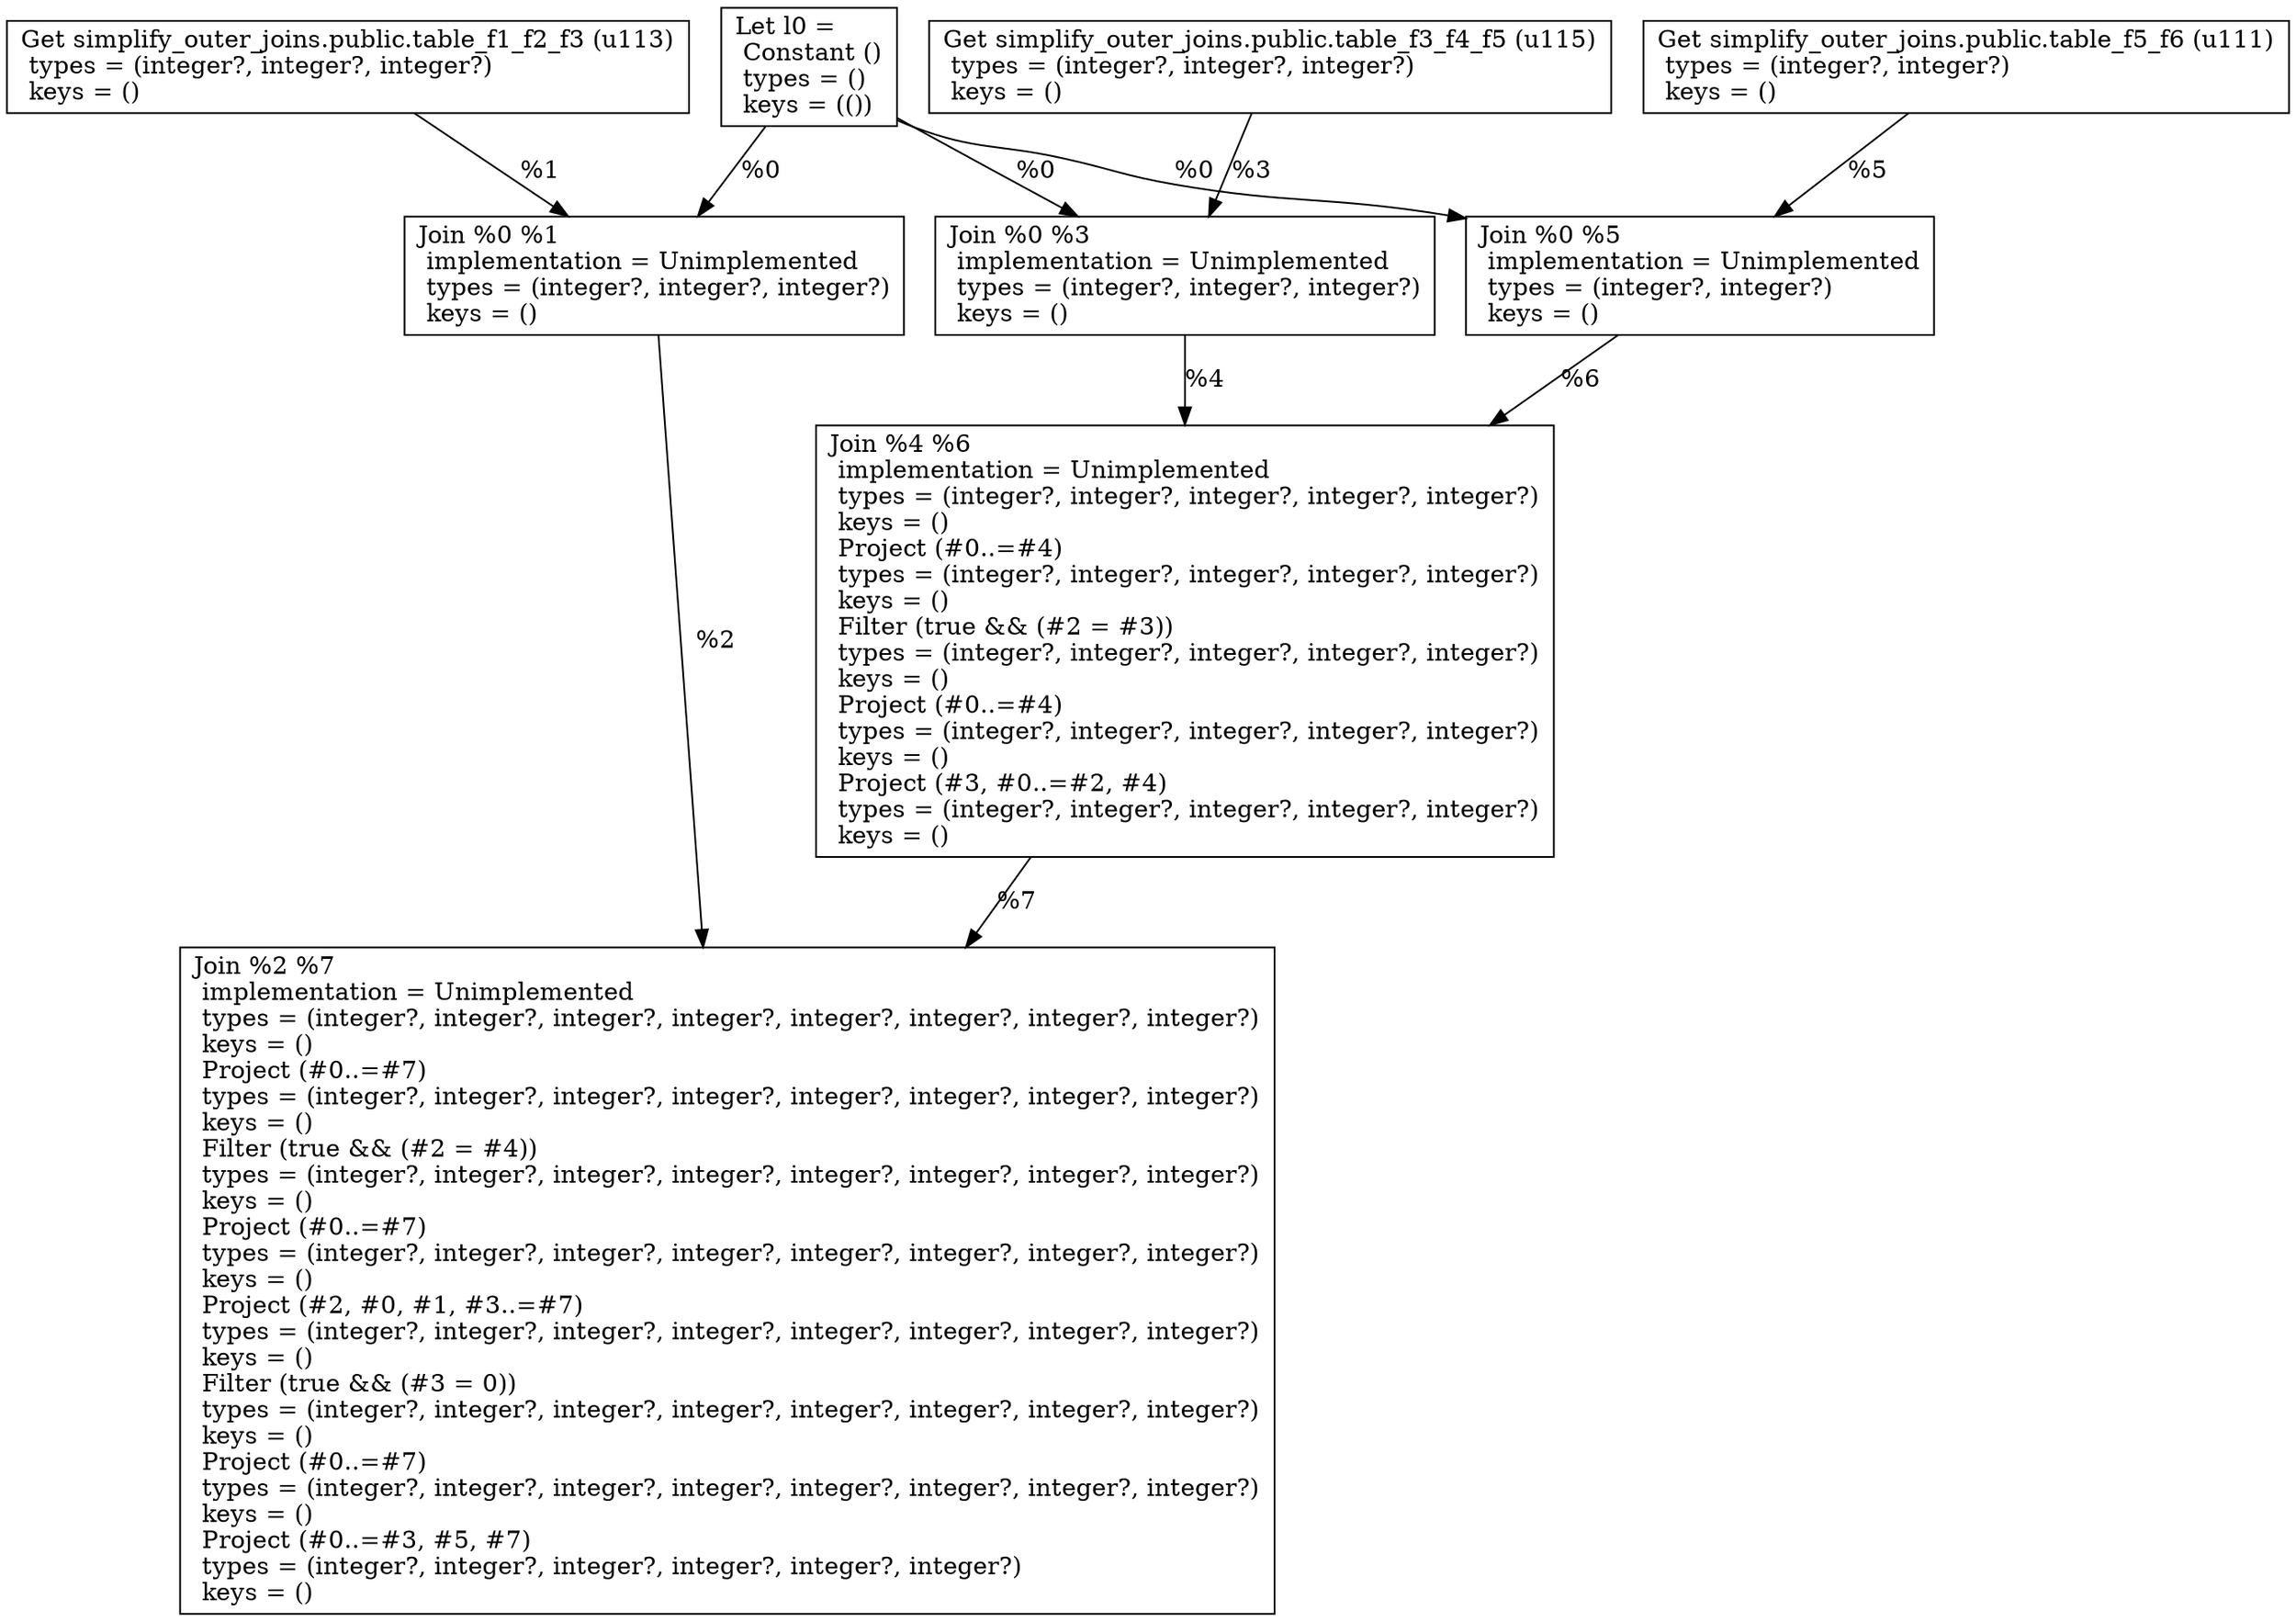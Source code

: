 digraph G {
    node0 [shape = record, label="Let l0 =\l Constant ()\l  types = ()\l  keys = (())\l"]
    node1 [shape = record, label=" Get simplify_outer_joins.public.table_f1_f2_f3 (u113)\l  types = (integer?, integer?, integer?)\l  keys = ()\l"]
    node2 [shape = record, label=" Join %0 %1\l  implementation = Unimplemented\l  types = (integer?, integer?, integer?)\l  keys = ()\l"]
    node3 [shape = record, label=" Get simplify_outer_joins.public.table_f3_f4_f5 (u115)\l  types = (integer?, integer?, integer?)\l  keys = ()\l"]
    node4 [shape = record, label=" Join %0 %3\l  implementation = Unimplemented\l  types = (integer?, integer?, integer?)\l  keys = ()\l"]
    node5 [shape = record, label=" Get simplify_outer_joins.public.table_f5_f6 (u111)\l  types = (integer?, integer?)\l  keys = ()\l"]
    node6 [shape = record, label=" Join %0 %5\l  implementation = Unimplemented\l  types = (integer?, integer?)\l  keys = ()\l"]
    node7 [shape = record, label=" Join %4 %6\l  implementation = Unimplemented\l  types = (integer?, integer?, integer?, integer?, integer?)\l  keys = ()\l Project (#0..=#4)\l  types = (integer?, integer?, integer?, integer?, integer?)\l  keys = ()\l Filter (true && (#2 = #3))\l  types = (integer?, integer?, integer?, integer?, integer?)\l  keys = ()\l Project (#0..=#4)\l  types = (integer?, integer?, integer?, integer?, integer?)\l  keys = ()\l Project (#3, #0..=#2, #4)\l  types = (integer?, integer?, integer?, integer?, integer?)\l  keys = ()\l"]
    node8 [shape = record, label=" Join %2 %7\l  implementation = Unimplemented\l  types = (integer?, integer?, integer?, integer?, integer?, integer?, integer?, integer?)\l  keys = ()\l Project (#0..=#7)\l  types = (integer?, integer?, integer?, integer?, integer?, integer?, integer?, integer?)\l  keys = ()\l Filter (true && (#2 = #4))\l  types = (integer?, integer?, integer?, integer?, integer?, integer?, integer?, integer?)\l  keys = ()\l Project (#0..=#7)\l  types = (integer?, integer?, integer?, integer?, integer?, integer?, integer?, integer?)\l  keys = ()\l Project (#2, #0, #1, #3..=#7)\l  types = (integer?, integer?, integer?, integer?, integer?, integer?, integer?, integer?)\l  keys = ()\l Filter (true && (#3 = 0))\l  types = (integer?, integer?, integer?, integer?, integer?, integer?, integer?, integer?)\l  keys = ()\l Project (#0..=#7)\l  types = (integer?, integer?, integer?, integer?, integer?, integer?, integer?, integer?)\l  keys = ()\l Project (#0..=#3, #5, #7)\l  types = (integer?, integer?, integer?, integer?, integer?, integer?)\l  keys = ()\l"]
    node3 -> node4 [label = "%3\l"]
    node7 -> node8 [label = "%7\l"]
    node6 -> node7 [label = "%6\l"]
    node1 -> node2 [label = "%1\l"]
    node0 -> node6 [label = "%0\l"]
    node0 -> node4 [label = "%0\l"]
    node0 -> node2 [label = "%0\l"]
    node5 -> node6 [label = "%5\l"]
    node4 -> node7 [label = "%4\l"]
    node2 -> node8 [label = "%2\l"]
}
